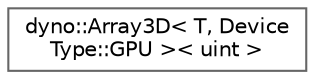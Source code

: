 digraph "Graphical Class Hierarchy"
{
 // LATEX_PDF_SIZE
  bgcolor="transparent";
  edge [fontname=Helvetica,fontsize=10,labelfontname=Helvetica,labelfontsize=10];
  node [fontname=Helvetica,fontsize=10,shape=box,height=0.2,width=0.4];
  rankdir="LR";
  Node0 [id="Node000000",label="dyno::Array3D\< T, Device\lType::GPU \>\< uint \>",height=0.2,width=0.4,color="grey40", fillcolor="white", style="filled",URL="$classdyno_1_1_array3_d_3_01_t_00_01_device_type_1_1_g_p_u_01_4.html",tooltip=" "];
}
